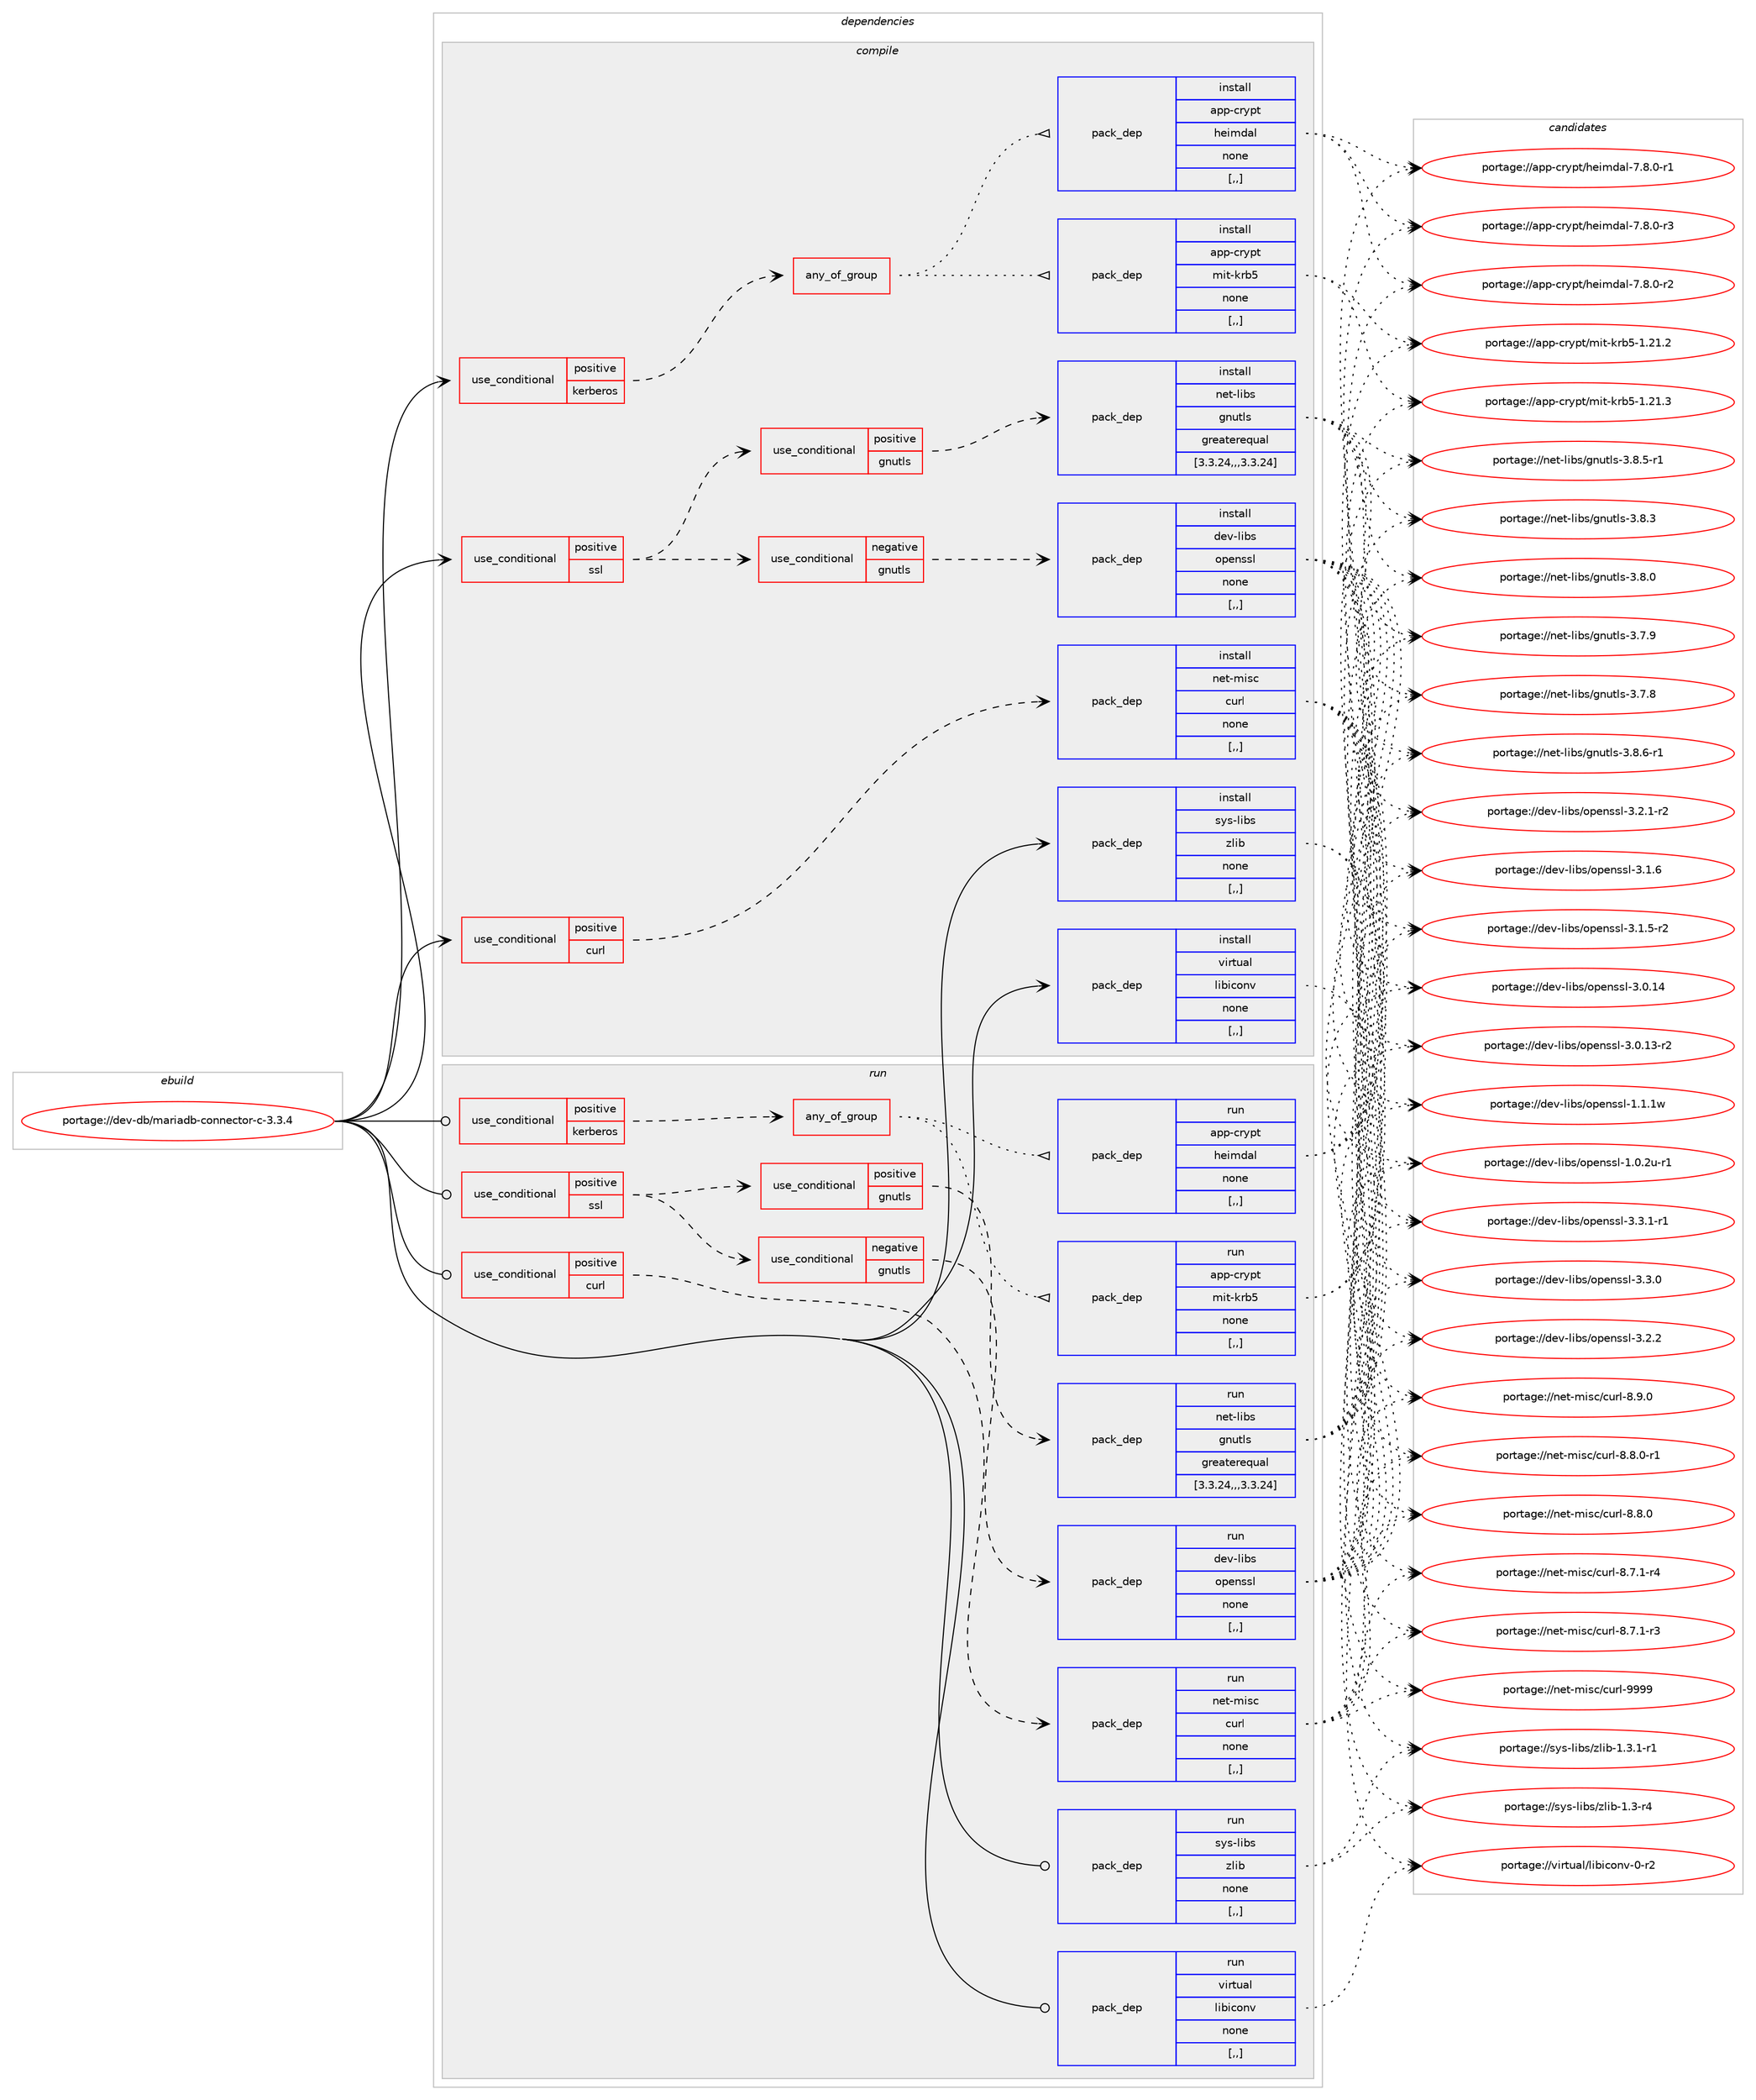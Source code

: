 digraph prolog {

# *************
# Graph options
# *************

newrank=true;
concentrate=true;
compound=true;
graph [rankdir=LR,fontname=Helvetica,fontsize=10,ranksep=1.5];#, ranksep=2.5, nodesep=0.2];
edge  [arrowhead=vee];
node  [fontname=Helvetica,fontsize=10];

# **********
# The ebuild
# **********

subgraph cluster_leftcol {
color=gray;
label=<<i>ebuild</i>>;
id [label="portage://dev-db/mariadb-connector-c-3.3.4", color=red, width=4, href="../dev-db/mariadb-connector-c-3.3.4.svg"];
}

# ****************
# The dependencies
# ****************

subgraph cluster_midcol {
color=gray;
label=<<i>dependencies</i>>;
subgraph cluster_compile {
fillcolor="#eeeeee";
style=filled;
label=<<i>compile</i>>;
subgraph cond17816 {
dependency68053 [label=<<TABLE BORDER="0" CELLBORDER="1" CELLSPACING="0" CELLPADDING="4"><TR><TD ROWSPAN="3" CELLPADDING="10">use_conditional</TD></TR><TR><TD>positive</TD></TR><TR><TD>curl</TD></TR></TABLE>>, shape=none, color=red];
subgraph pack49309 {
dependency68054 [label=<<TABLE BORDER="0" CELLBORDER="1" CELLSPACING="0" CELLPADDING="4" WIDTH="220"><TR><TD ROWSPAN="6" CELLPADDING="30">pack_dep</TD></TR><TR><TD WIDTH="110">install</TD></TR><TR><TD>net-misc</TD></TR><TR><TD>curl</TD></TR><TR><TD>none</TD></TR><TR><TD>[,,]</TD></TR></TABLE>>, shape=none, color=blue];
}
dependency68053:e -> dependency68054:w [weight=20,style="dashed",arrowhead="vee"];
}
id:e -> dependency68053:w [weight=20,style="solid",arrowhead="vee"];
subgraph cond17817 {
dependency68055 [label=<<TABLE BORDER="0" CELLBORDER="1" CELLSPACING="0" CELLPADDING="4"><TR><TD ROWSPAN="3" CELLPADDING="10">use_conditional</TD></TR><TR><TD>positive</TD></TR><TR><TD>kerberos</TD></TR></TABLE>>, shape=none, color=red];
subgraph any863 {
dependency68056 [label=<<TABLE BORDER="0" CELLBORDER="1" CELLSPACING="0" CELLPADDING="4"><TR><TD CELLPADDING="10">any_of_group</TD></TR></TABLE>>, shape=none, color=red];subgraph pack49310 {
dependency68057 [label=<<TABLE BORDER="0" CELLBORDER="1" CELLSPACING="0" CELLPADDING="4" WIDTH="220"><TR><TD ROWSPAN="6" CELLPADDING="30">pack_dep</TD></TR><TR><TD WIDTH="110">install</TD></TR><TR><TD>app-crypt</TD></TR><TR><TD>mit-krb5</TD></TR><TR><TD>none</TD></TR><TR><TD>[,,]</TD></TR></TABLE>>, shape=none, color=blue];
}
dependency68056:e -> dependency68057:w [weight=20,style="dotted",arrowhead="oinv"];
subgraph pack49311 {
dependency68058 [label=<<TABLE BORDER="0" CELLBORDER="1" CELLSPACING="0" CELLPADDING="4" WIDTH="220"><TR><TD ROWSPAN="6" CELLPADDING="30">pack_dep</TD></TR><TR><TD WIDTH="110">install</TD></TR><TR><TD>app-crypt</TD></TR><TR><TD>heimdal</TD></TR><TR><TD>none</TD></TR><TR><TD>[,,]</TD></TR></TABLE>>, shape=none, color=blue];
}
dependency68056:e -> dependency68058:w [weight=20,style="dotted",arrowhead="oinv"];
}
dependency68055:e -> dependency68056:w [weight=20,style="dashed",arrowhead="vee"];
}
id:e -> dependency68055:w [weight=20,style="solid",arrowhead="vee"];
subgraph cond17818 {
dependency68059 [label=<<TABLE BORDER="0" CELLBORDER="1" CELLSPACING="0" CELLPADDING="4"><TR><TD ROWSPAN="3" CELLPADDING="10">use_conditional</TD></TR><TR><TD>positive</TD></TR><TR><TD>ssl</TD></TR></TABLE>>, shape=none, color=red];
subgraph cond17819 {
dependency68060 [label=<<TABLE BORDER="0" CELLBORDER="1" CELLSPACING="0" CELLPADDING="4"><TR><TD ROWSPAN="3" CELLPADDING="10">use_conditional</TD></TR><TR><TD>positive</TD></TR><TR><TD>gnutls</TD></TR></TABLE>>, shape=none, color=red];
subgraph pack49312 {
dependency68061 [label=<<TABLE BORDER="0" CELLBORDER="1" CELLSPACING="0" CELLPADDING="4" WIDTH="220"><TR><TD ROWSPAN="6" CELLPADDING="30">pack_dep</TD></TR><TR><TD WIDTH="110">install</TD></TR><TR><TD>net-libs</TD></TR><TR><TD>gnutls</TD></TR><TR><TD>greaterequal</TD></TR><TR><TD>[3.3.24,,,3.3.24]</TD></TR></TABLE>>, shape=none, color=blue];
}
dependency68060:e -> dependency68061:w [weight=20,style="dashed",arrowhead="vee"];
}
dependency68059:e -> dependency68060:w [weight=20,style="dashed",arrowhead="vee"];
subgraph cond17820 {
dependency68062 [label=<<TABLE BORDER="0" CELLBORDER="1" CELLSPACING="0" CELLPADDING="4"><TR><TD ROWSPAN="3" CELLPADDING="10">use_conditional</TD></TR><TR><TD>negative</TD></TR><TR><TD>gnutls</TD></TR></TABLE>>, shape=none, color=red];
subgraph pack49313 {
dependency68063 [label=<<TABLE BORDER="0" CELLBORDER="1" CELLSPACING="0" CELLPADDING="4" WIDTH="220"><TR><TD ROWSPAN="6" CELLPADDING="30">pack_dep</TD></TR><TR><TD WIDTH="110">install</TD></TR><TR><TD>dev-libs</TD></TR><TR><TD>openssl</TD></TR><TR><TD>none</TD></TR><TR><TD>[,,]</TD></TR></TABLE>>, shape=none, color=blue];
}
dependency68062:e -> dependency68063:w [weight=20,style="dashed",arrowhead="vee"];
}
dependency68059:e -> dependency68062:w [weight=20,style="dashed",arrowhead="vee"];
}
id:e -> dependency68059:w [weight=20,style="solid",arrowhead="vee"];
subgraph pack49314 {
dependency68064 [label=<<TABLE BORDER="0" CELLBORDER="1" CELLSPACING="0" CELLPADDING="4" WIDTH="220"><TR><TD ROWSPAN="6" CELLPADDING="30">pack_dep</TD></TR><TR><TD WIDTH="110">install</TD></TR><TR><TD>sys-libs</TD></TR><TR><TD>zlib</TD></TR><TR><TD>none</TD></TR><TR><TD>[,,]</TD></TR></TABLE>>, shape=none, color=blue];
}
id:e -> dependency68064:w [weight=20,style="solid",arrowhead="vee"];
subgraph pack49315 {
dependency68065 [label=<<TABLE BORDER="0" CELLBORDER="1" CELLSPACING="0" CELLPADDING="4" WIDTH="220"><TR><TD ROWSPAN="6" CELLPADDING="30">pack_dep</TD></TR><TR><TD WIDTH="110">install</TD></TR><TR><TD>virtual</TD></TR><TR><TD>libiconv</TD></TR><TR><TD>none</TD></TR><TR><TD>[,,]</TD></TR></TABLE>>, shape=none, color=blue];
}
id:e -> dependency68065:w [weight=20,style="solid",arrowhead="vee"];
}
subgraph cluster_compileandrun {
fillcolor="#eeeeee";
style=filled;
label=<<i>compile and run</i>>;
}
subgraph cluster_run {
fillcolor="#eeeeee";
style=filled;
label=<<i>run</i>>;
subgraph cond17821 {
dependency68066 [label=<<TABLE BORDER="0" CELLBORDER="1" CELLSPACING="0" CELLPADDING="4"><TR><TD ROWSPAN="3" CELLPADDING="10">use_conditional</TD></TR><TR><TD>positive</TD></TR><TR><TD>curl</TD></TR></TABLE>>, shape=none, color=red];
subgraph pack49316 {
dependency68067 [label=<<TABLE BORDER="0" CELLBORDER="1" CELLSPACING="0" CELLPADDING="4" WIDTH="220"><TR><TD ROWSPAN="6" CELLPADDING="30">pack_dep</TD></TR><TR><TD WIDTH="110">run</TD></TR><TR><TD>net-misc</TD></TR><TR><TD>curl</TD></TR><TR><TD>none</TD></TR><TR><TD>[,,]</TD></TR></TABLE>>, shape=none, color=blue];
}
dependency68066:e -> dependency68067:w [weight=20,style="dashed",arrowhead="vee"];
}
id:e -> dependency68066:w [weight=20,style="solid",arrowhead="odot"];
subgraph cond17822 {
dependency68068 [label=<<TABLE BORDER="0" CELLBORDER="1" CELLSPACING="0" CELLPADDING="4"><TR><TD ROWSPAN="3" CELLPADDING="10">use_conditional</TD></TR><TR><TD>positive</TD></TR><TR><TD>kerberos</TD></TR></TABLE>>, shape=none, color=red];
subgraph any864 {
dependency68069 [label=<<TABLE BORDER="0" CELLBORDER="1" CELLSPACING="0" CELLPADDING="4"><TR><TD CELLPADDING="10">any_of_group</TD></TR></TABLE>>, shape=none, color=red];subgraph pack49317 {
dependency68070 [label=<<TABLE BORDER="0" CELLBORDER="1" CELLSPACING="0" CELLPADDING="4" WIDTH="220"><TR><TD ROWSPAN="6" CELLPADDING="30">pack_dep</TD></TR><TR><TD WIDTH="110">run</TD></TR><TR><TD>app-crypt</TD></TR><TR><TD>mit-krb5</TD></TR><TR><TD>none</TD></TR><TR><TD>[,,]</TD></TR></TABLE>>, shape=none, color=blue];
}
dependency68069:e -> dependency68070:w [weight=20,style="dotted",arrowhead="oinv"];
subgraph pack49318 {
dependency68071 [label=<<TABLE BORDER="0" CELLBORDER="1" CELLSPACING="0" CELLPADDING="4" WIDTH="220"><TR><TD ROWSPAN="6" CELLPADDING="30">pack_dep</TD></TR><TR><TD WIDTH="110">run</TD></TR><TR><TD>app-crypt</TD></TR><TR><TD>heimdal</TD></TR><TR><TD>none</TD></TR><TR><TD>[,,]</TD></TR></TABLE>>, shape=none, color=blue];
}
dependency68069:e -> dependency68071:w [weight=20,style="dotted",arrowhead="oinv"];
}
dependency68068:e -> dependency68069:w [weight=20,style="dashed",arrowhead="vee"];
}
id:e -> dependency68068:w [weight=20,style="solid",arrowhead="odot"];
subgraph cond17823 {
dependency68072 [label=<<TABLE BORDER="0" CELLBORDER="1" CELLSPACING="0" CELLPADDING="4"><TR><TD ROWSPAN="3" CELLPADDING="10">use_conditional</TD></TR><TR><TD>positive</TD></TR><TR><TD>ssl</TD></TR></TABLE>>, shape=none, color=red];
subgraph cond17824 {
dependency68073 [label=<<TABLE BORDER="0" CELLBORDER="1" CELLSPACING="0" CELLPADDING="4"><TR><TD ROWSPAN="3" CELLPADDING="10">use_conditional</TD></TR><TR><TD>positive</TD></TR><TR><TD>gnutls</TD></TR></TABLE>>, shape=none, color=red];
subgraph pack49319 {
dependency68074 [label=<<TABLE BORDER="0" CELLBORDER="1" CELLSPACING="0" CELLPADDING="4" WIDTH="220"><TR><TD ROWSPAN="6" CELLPADDING="30">pack_dep</TD></TR><TR><TD WIDTH="110">run</TD></TR><TR><TD>net-libs</TD></TR><TR><TD>gnutls</TD></TR><TR><TD>greaterequal</TD></TR><TR><TD>[3.3.24,,,3.3.24]</TD></TR></TABLE>>, shape=none, color=blue];
}
dependency68073:e -> dependency68074:w [weight=20,style="dashed",arrowhead="vee"];
}
dependency68072:e -> dependency68073:w [weight=20,style="dashed",arrowhead="vee"];
subgraph cond17825 {
dependency68075 [label=<<TABLE BORDER="0" CELLBORDER="1" CELLSPACING="0" CELLPADDING="4"><TR><TD ROWSPAN="3" CELLPADDING="10">use_conditional</TD></TR><TR><TD>negative</TD></TR><TR><TD>gnutls</TD></TR></TABLE>>, shape=none, color=red];
subgraph pack49320 {
dependency68076 [label=<<TABLE BORDER="0" CELLBORDER="1" CELLSPACING="0" CELLPADDING="4" WIDTH="220"><TR><TD ROWSPAN="6" CELLPADDING="30">pack_dep</TD></TR><TR><TD WIDTH="110">run</TD></TR><TR><TD>dev-libs</TD></TR><TR><TD>openssl</TD></TR><TR><TD>none</TD></TR><TR><TD>[,,]</TD></TR></TABLE>>, shape=none, color=blue];
}
dependency68075:e -> dependency68076:w [weight=20,style="dashed",arrowhead="vee"];
}
dependency68072:e -> dependency68075:w [weight=20,style="dashed",arrowhead="vee"];
}
id:e -> dependency68072:w [weight=20,style="solid",arrowhead="odot"];
subgraph pack49321 {
dependency68077 [label=<<TABLE BORDER="0" CELLBORDER="1" CELLSPACING="0" CELLPADDING="4" WIDTH="220"><TR><TD ROWSPAN="6" CELLPADDING="30">pack_dep</TD></TR><TR><TD WIDTH="110">run</TD></TR><TR><TD>sys-libs</TD></TR><TR><TD>zlib</TD></TR><TR><TD>none</TD></TR><TR><TD>[,,]</TD></TR></TABLE>>, shape=none, color=blue];
}
id:e -> dependency68077:w [weight=20,style="solid",arrowhead="odot"];
subgraph pack49322 {
dependency68078 [label=<<TABLE BORDER="0" CELLBORDER="1" CELLSPACING="0" CELLPADDING="4" WIDTH="220"><TR><TD ROWSPAN="6" CELLPADDING="30">pack_dep</TD></TR><TR><TD WIDTH="110">run</TD></TR><TR><TD>virtual</TD></TR><TR><TD>libiconv</TD></TR><TR><TD>none</TD></TR><TR><TD>[,,]</TD></TR></TABLE>>, shape=none, color=blue];
}
id:e -> dependency68078:w [weight=20,style="solid",arrowhead="odot"];
}
}

# **************
# The candidates
# **************

subgraph cluster_choices {
rank=same;
color=gray;
label=<<i>candidates</i>>;

subgraph choice49309 {
color=black;
nodesep=1;
choice110101116451091051159947991171141084557575757 [label="portage://net-misc/curl-9999", color=red, width=4,href="../net-misc/curl-9999.svg"];
choice11010111645109105115994799117114108455646574648 [label="portage://net-misc/curl-8.9.0", color=red, width=4,href="../net-misc/curl-8.9.0.svg"];
choice110101116451091051159947991171141084556465646484511449 [label="portage://net-misc/curl-8.8.0-r1", color=red, width=4,href="../net-misc/curl-8.8.0-r1.svg"];
choice11010111645109105115994799117114108455646564648 [label="portage://net-misc/curl-8.8.0", color=red, width=4,href="../net-misc/curl-8.8.0.svg"];
choice110101116451091051159947991171141084556465546494511452 [label="portage://net-misc/curl-8.7.1-r4", color=red, width=4,href="../net-misc/curl-8.7.1-r4.svg"];
choice110101116451091051159947991171141084556465546494511451 [label="portage://net-misc/curl-8.7.1-r3", color=red, width=4,href="../net-misc/curl-8.7.1-r3.svg"];
dependency68054:e -> choice110101116451091051159947991171141084557575757:w [style=dotted,weight="100"];
dependency68054:e -> choice11010111645109105115994799117114108455646574648:w [style=dotted,weight="100"];
dependency68054:e -> choice110101116451091051159947991171141084556465646484511449:w [style=dotted,weight="100"];
dependency68054:e -> choice11010111645109105115994799117114108455646564648:w [style=dotted,weight="100"];
dependency68054:e -> choice110101116451091051159947991171141084556465546494511452:w [style=dotted,weight="100"];
dependency68054:e -> choice110101116451091051159947991171141084556465546494511451:w [style=dotted,weight="100"];
}
subgraph choice49310 {
color=black;
nodesep=1;
choice9711211245991141211121164710910511645107114985345494650494651 [label="portage://app-crypt/mit-krb5-1.21.3", color=red, width=4,href="../app-crypt/mit-krb5-1.21.3.svg"];
choice9711211245991141211121164710910511645107114985345494650494650 [label="portage://app-crypt/mit-krb5-1.21.2", color=red, width=4,href="../app-crypt/mit-krb5-1.21.2.svg"];
dependency68057:e -> choice9711211245991141211121164710910511645107114985345494650494651:w [style=dotted,weight="100"];
dependency68057:e -> choice9711211245991141211121164710910511645107114985345494650494650:w [style=dotted,weight="100"];
}
subgraph choice49311 {
color=black;
nodesep=1;
choice97112112459911412111211647104101105109100971084555465646484511451 [label="portage://app-crypt/heimdal-7.8.0-r3", color=red, width=4,href="../app-crypt/heimdal-7.8.0-r3.svg"];
choice97112112459911412111211647104101105109100971084555465646484511450 [label="portage://app-crypt/heimdal-7.8.0-r2", color=red, width=4,href="../app-crypt/heimdal-7.8.0-r2.svg"];
choice97112112459911412111211647104101105109100971084555465646484511449 [label="portage://app-crypt/heimdal-7.8.0-r1", color=red, width=4,href="../app-crypt/heimdal-7.8.0-r1.svg"];
dependency68058:e -> choice97112112459911412111211647104101105109100971084555465646484511451:w [style=dotted,weight="100"];
dependency68058:e -> choice97112112459911412111211647104101105109100971084555465646484511450:w [style=dotted,weight="100"];
dependency68058:e -> choice97112112459911412111211647104101105109100971084555465646484511449:w [style=dotted,weight="100"];
}
subgraph choice49312 {
color=black;
nodesep=1;
choice1101011164510810598115471031101171161081154551465646544511449 [label="portage://net-libs/gnutls-3.8.6-r1", color=red, width=4,href="../net-libs/gnutls-3.8.6-r1.svg"];
choice1101011164510810598115471031101171161081154551465646534511449 [label="portage://net-libs/gnutls-3.8.5-r1", color=red, width=4,href="../net-libs/gnutls-3.8.5-r1.svg"];
choice110101116451081059811547103110117116108115455146564651 [label="portage://net-libs/gnutls-3.8.3", color=red, width=4,href="../net-libs/gnutls-3.8.3.svg"];
choice110101116451081059811547103110117116108115455146564648 [label="portage://net-libs/gnutls-3.8.0", color=red, width=4,href="../net-libs/gnutls-3.8.0.svg"];
choice110101116451081059811547103110117116108115455146554657 [label="portage://net-libs/gnutls-3.7.9", color=red, width=4,href="../net-libs/gnutls-3.7.9.svg"];
choice110101116451081059811547103110117116108115455146554656 [label="portage://net-libs/gnutls-3.7.8", color=red, width=4,href="../net-libs/gnutls-3.7.8.svg"];
dependency68061:e -> choice1101011164510810598115471031101171161081154551465646544511449:w [style=dotted,weight="100"];
dependency68061:e -> choice1101011164510810598115471031101171161081154551465646534511449:w [style=dotted,weight="100"];
dependency68061:e -> choice110101116451081059811547103110117116108115455146564651:w [style=dotted,weight="100"];
dependency68061:e -> choice110101116451081059811547103110117116108115455146564648:w [style=dotted,weight="100"];
dependency68061:e -> choice110101116451081059811547103110117116108115455146554657:w [style=dotted,weight="100"];
dependency68061:e -> choice110101116451081059811547103110117116108115455146554656:w [style=dotted,weight="100"];
}
subgraph choice49313 {
color=black;
nodesep=1;
choice1001011184510810598115471111121011101151151084551465146494511449 [label="portage://dev-libs/openssl-3.3.1-r1", color=red, width=4,href="../dev-libs/openssl-3.3.1-r1.svg"];
choice100101118451081059811547111112101110115115108455146514648 [label="portage://dev-libs/openssl-3.3.0", color=red, width=4,href="../dev-libs/openssl-3.3.0.svg"];
choice100101118451081059811547111112101110115115108455146504650 [label="portage://dev-libs/openssl-3.2.2", color=red, width=4,href="../dev-libs/openssl-3.2.2.svg"];
choice1001011184510810598115471111121011101151151084551465046494511450 [label="portage://dev-libs/openssl-3.2.1-r2", color=red, width=4,href="../dev-libs/openssl-3.2.1-r2.svg"];
choice100101118451081059811547111112101110115115108455146494654 [label="portage://dev-libs/openssl-3.1.6", color=red, width=4,href="../dev-libs/openssl-3.1.6.svg"];
choice1001011184510810598115471111121011101151151084551464946534511450 [label="portage://dev-libs/openssl-3.1.5-r2", color=red, width=4,href="../dev-libs/openssl-3.1.5-r2.svg"];
choice10010111845108105981154711111210111011511510845514648464952 [label="portage://dev-libs/openssl-3.0.14", color=red, width=4,href="../dev-libs/openssl-3.0.14.svg"];
choice100101118451081059811547111112101110115115108455146484649514511450 [label="portage://dev-libs/openssl-3.0.13-r2", color=red, width=4,href="../dev-libs/openssl-3.0.13-r2.svg"];
choice100101118451081059811547111112101110115115108454946494649119 [label="portage://dev-libs/openssl-1.1.1w", color=red, width=4,href="../dev-libs/openssl-1.1.1w.svg"];
choice1001011184510810598115471111121011101151151084549464846501174511449 [label="portage://dev-libs/openssl-1.0.2u-r1", color=red, width=4,href="../dev-libs/openssl-1.0.2u-r1.svg"];
dependency68063:e -> choice1001011184510810598115471111121011101151151084551465146494511449:w [style=dotted,weight="100"];
dependency68063:e -> choice100101118451081059811547111112101110115115108455146514648:w [style=dotted,weight="100"];
dependency68063:e -> choice100101118451081059811547111112101110115115108455146504650:w [style=dotted,weight="100"];
dependency68063:e -> choice1001011184510810598115471111121011101151151084551465046494511450:w [style=dotted,weight="100"];
dependency68063:e -> choice100101118451081059811547111112101110115115108455146494654:w [style=dotted,weight="100"];
dependency68063:e -> choice1001011184510810598115471111121011101151151084551464946534511450:w [style=dotted,weight="100"];
dependency68063:e -> choice10010111845108105981154711111210111011511510845514648464952:w [style=dotted,weight="100"];
dependency68063:e -> choice100101118451081059811547111112101110115115108455146484649514511450:w [style=dotted,weight="100"];
dependency68063:e -> choice100101118451081059811547111112101110115115108454946494649119:w [style=dotted,weight="100"];
dependency68063:e -> choice1001011184510810598115471111121011101151151084549464846501174511449:w [style=dotted,weight="100"];
}
subgraph choice49314 {
color=black;
nodesep=1;
choice115121115451081059811547122108105984549465146494511449 [label="portage://sys-libs/zlib-1.3.1-r1", color=red, width=4,href="../sys-libs/zlib-1.3.1-r1.svg"];
choice11512111545108105981154712210810598454946514511452 [label="portage://sys-libs/zlib-1.3-r4", color=red, width=4,href="../sys-libs/zlib-1.3-r4.svg"];
dependency68064:e -> choice115121115451081059811547122108105984549465146494511449:w [style=dotted,weight="100"];
dependency68064:e -> choice11512111545108105981154712210810598454946514511452:w [style=dotted,weight="100"];
}
subgraph choice49315 {
color=black;
nodesep=1;
choice1181051141161179710847108105981059911111011845484511450 [label="portage://virtual/libiconv-0-r2", color=red, width=4,href="../virtual/libiconv-0-r2.svg"];
dependency68065:e -> choice1181051141161179710847108105981059911111011845484511450:w [style=dotted,weight="100"];
}
subgraph choice49316 {
color=black;
nodesep=1;
choice110101116451091051159947991171141084557575757 [label="portage://net-misc/curl-9999", color=red, width=4,href="../net-misc/curl-9999.svg"];
choice11010111645109105115994799117114108455646574648 [label="portage://net-misc/curl-8.9.0", color=red, width=4,href="../net-misc/curl-8.9.0.svg"];
choice110101116451091051159947991171141084556465646484511449 [label="portage://net-misc/curl-8.8.0-r1", color=red, width=4,href="../net-misc/curl-8.8.0-r1.svg"];
choice11010111645109105115994799117114108455646564648 [label="portage://net-misc/curl-8.8.0", color=red, width=4,href="../net-misc/curl-8.8.0.svg"];
choice110101116451091051159947991171141084556465546494511452 [label="portage://net-misc/curl-8.7.1-r4", color=red, width=4,href="../net-misc/curl-8.7.1-r4.svg"];
choice110101116451091051159947991171141084556465546494511451 [label="portage://net-misc/curl-8.7.1-r3", color=red, width=4,href="../net-misc/curl-8.7.1-r3.svg"];
dependency68067:e -> choice110101116451091051159947991171141084557575757:w [style=dotted,weight="100"];
dependency68067:e -> choice11010111645109105115994799117114108455646574648:w [style=dotted,weight="100"];
dependency68067:e -> choice110101116451091051159947991171141084556465646484511449:w [style=dotted,weight="100"];
dependency68067:e -> choice11010111645109105115994799117114108455646564648:w [style=dotted,weight="100"];
dependency68067:e -> choice110101116451091051159947991171141084556465546494511452:w [style=dotted,weight="100"];
dependency68067:e -> choice110101116451091051159947991171141084556465546494511451:w [style=dotted,weight="100"];
}
subgraph choice49317 {
color=black;
nodesep=1;
choice9711211245991141211121164710910511645107114985345494650494651 [label="portage://app-crypt/mit-krb5-1.21.3", color=red, width=4,href="../app-crypt/mit-krb5-1.21.3.svg"];
choice9711211245991141211121164710910511645107114985345494650494650 [label="portage://app-crypt/mit-krb5-1.21.2", color=red, width=4,href="../app-crypt/mit-krb5-1.21.2.svg"];
dependency68070:e -> choice9711211245991141211121164710910511645107114985345494650494651:w [style=dotted,weight="100"];
dependency68070:e -> choice9711211245991141211121164710910511645107114985345494650494650:w [style=dotted,weight="100"];
}
subgraph choice49318 {
color=black;
nodesep=1;
choice97112112459911412111211647104101105109100971084555465646484511451 [label="portage://app-crypt/heimdal-7.8.0-r3", color=red, width=4,href="../app-crypt/heimdal-7.8.0-r3.svg"];
choice97112112459911412111211647104101105109100971084555465646484511450 [label="portage://app-crypt/heimdal-7.8.0-r2", color=red, width=4,href="../app-crypt/heimdal-7.8.0-r2.svg"];
choice97112112459911412111211647104101105109100971084555465646484511449 [label="portage://app-crypt/heimdal-7.8.0-r1", color=red, width=4,href="../app-crypt/heimdal-7.8.0-r1.svg"];
dependency68071:e -> choice97112112459911412111211647104101105109100971084555465646484511451:w [style=dotted,weight="100"];
dependency68071:e -> choice97112112459911412111211647104101105109100971084555465646484511450:w [style=dotted,weight="100"];
dependency68071:e -> choice97112112459911412111211647104101105109100971084555465646484511449:w [style=dotted,weight="100"];
}
subgraph choice49319 {
color=black;
nodesep=1;
choice1101011164510810598115471031101171161081154551465646544511449 [label="portage://net-libs/gnutls-3.8.6-r1", color=red, width=4,href="../net-libs/gnutls-3.8.6-r1.svg"];
choice1101011164510810598115471031101171161081154551465646534511449 [label="portage://net-libs/gnutls-3.8.5-r1", color=red, width=4,href="../net-libs/gnutls-3.8.5-r1.svg"];
choice110101116451081059811547103110117116108115455146564651 [label="portage://net-libs/gnutls-3.8.3", color=red, width=4,href="../net-libs/gnutls-3.8.3.svg"];
choice110101116451081059811547103110117116108115455146564648 [label="portage://net-libs/gnutls-3.8.0", color=red, width=4,href="../net-libs/gnutls-3.8.0.svg"];
choice110101116451081059811547103110117116108115455146554657 [label="portage://net-libs/gnutls-3.7.9", color=red, width=4,href="../net-libs/gnutls-3.7.9.svg"];
choice110101116451081059811547103110117116108115455146554656 [label="portage://net-libs/gnutls-3.7.8", color=red, width=4,href="../net-libs/gnutls-3.7.8.svg"];
dependency68074:e -> choice1101011164510810598115471031101171161081154551465646544511449:w [style=dotted,weight="100"];
dependency68074:e -> choice1101011164510810598115471031101171161081154551465646534511449:w [style=dotted,weight="100"];
dependency68074:e -> choice110101116451081059811547103110117116108115455146564651:w [style=dotted,weight="100"];
dependency68074:e -> choice110101116451081059811547103110117116108115455146564648:w [style=dotted,weight="100"];
dependency68074:e -> choice110101116451081059811547103110117116108115455146554657:w [style=dotted,weight="100"];
dependency68074:e -> choice110101116451081059811547103110117116108115455146554656:w [style=dotted,weight="100"];
}
subgraph choice49320 {
color=black;
nodesep=1;
choice1001011184510810598115471111121011101151151084551465146494511449 [label="portage://dev-libs/openssl-3.3.1-r1", color=red, width=4,href="../dev-libs/openssl-3.3.1-r1.svg"];
choice100101118451081059811547111112101110115115108455146514648 [label="portage://dev-libs/openssl-3.3.0", color=red, width=4,href="../dev-libs/openssl-3.3.0.svg"];
choice100101118451081059811547111112101110115115108455146504650 [label="portage://dev-libs/openssl-3.2.2", color=red, width=4,href="../dev-libs/openssl-3.2.2.svg"];
choice1001011184510810598115471111121011101151151084551465046494511450 [label="portage://dev-libs/openssl-3.2.1-r2", color=red, width=4,href="../dev-libs/openssl-3.2.1-r2.svg"];
choice100101118451081059811547111112101110115115108455146494654 [label="portage://dev-libs/openssl-3.1.6", color=red, width=4,href="../dev-libs/openssl-3.1.6.svg"];
choice1001011184510810598115471111121011101151151084551464946534511450 [label="portage://dev-libs/openssl-3.1.5-r2", color=red, width=4,href="../dev-libs/openssl-3.1.5-r2.svg"];
choice10010111845108105981154711111210111011511510845514648464952 [label="portage://dev-libs/openssl-3.0.14", color=red, width=4,href="../dev-libs/openssl-3.0.14.svg"];
choice100101118451081059811547111112101110115115108455146484649514511450 [label="portage://dev-libs/openssl-3.0.13-r2", color=red, width=4,href="../dev-libs/openssl-3.0.13-r2.svg"];
choice100101118451081059811547111112101110115115108454946494649119 [label="portage://dev-libs/openssl-1.1.1w", color=red, width=4,href="../dev-libs/openssl-1.1.1w.svg"];
choice1001011184510810598115471111121011101151151084549464846501174511449 [label="portage://dev-libs/openssl-1.0.2u-r1", color=red, width=4,href="../dev-libs/openssl-1.0.2u-r1.svg"];
dependency68076:e -> choice1001011184510810598115471111121011101151151084551465146494511449:w [style=dotted,weight="100"];
dependency68076:e -> choice100101118451081059811547111112101110115115108455146514648:w [style=dotted,weight="100"];
dependency68076:e -> choice100101118451081059811547111112101110115115108455146504650:w [style=dotted,weight="100"];
dependency68076:e -> choice1001011184510810598115471111121011101151151084551465046494511450:w [style=dotted,weight="100"];
dependency68076:e -> choice100101118451081059811547111112101110115115108455146494654:w [style=dotted,weight="100"];
dependency68076:e -> choice1001011184510810598115471111121011101151151084551464946534511450:w [style=dotted,weight="100"];
dependency68076:e -> choice10010111845108105981154711111210111011511510845514648464952:w [style=dotted,weight="100"];
dependency68076:e -> choice100101118451081059811547111112101110115115108455146484649514511450:w [style=dotted,weight="100"];
dependency68076:e -> choice100101118451081059811547111112101110115115108454946494649119:w [style=dotted,weight="100"];
dependency68076:e -> choice1001011184510810598115471111121011101151151084549464846501174511449:w [style=dotted,weight="100"];
}
subgraph choice49321 {
color=black;
nodesep=1;
choice115121115451081059811547122108105984549465146494511449 [label="portage://sys-libs/zlib-1.3.1-r1", color=red, width=4,href="../sys-libs/zlib-1.3.1-r1.svg"];
choice11512111545108105981154712210810598454946514511452 [label="portage://sys-libs/zlib-1.3-r4", color=red, width=4,href="../sys-libs/zlib-1.3-r4.svg"];
dependency68077:e -> choice115121115451081059811547122108105984549465146494511449:w [style=dotted,weight="100"];
dependency68077:e -> choice11512111545108105981154712210810598454946514511452:w [style=dotted,weight="100"];
}
subgraph choice49322 {
color=black;
nodesep=1;
choice1181051141161179710847108105981059911111011845484511450 [label="portage://virtual/libiconv-0-r2", color=red, width=4,href="../virtual/libiconv-0-r2.svg"];
dependency68078:e -> choice1181051141161179710847108105981059911111011845484511450:w [style=dotted,weight="100"];
}
}

}
